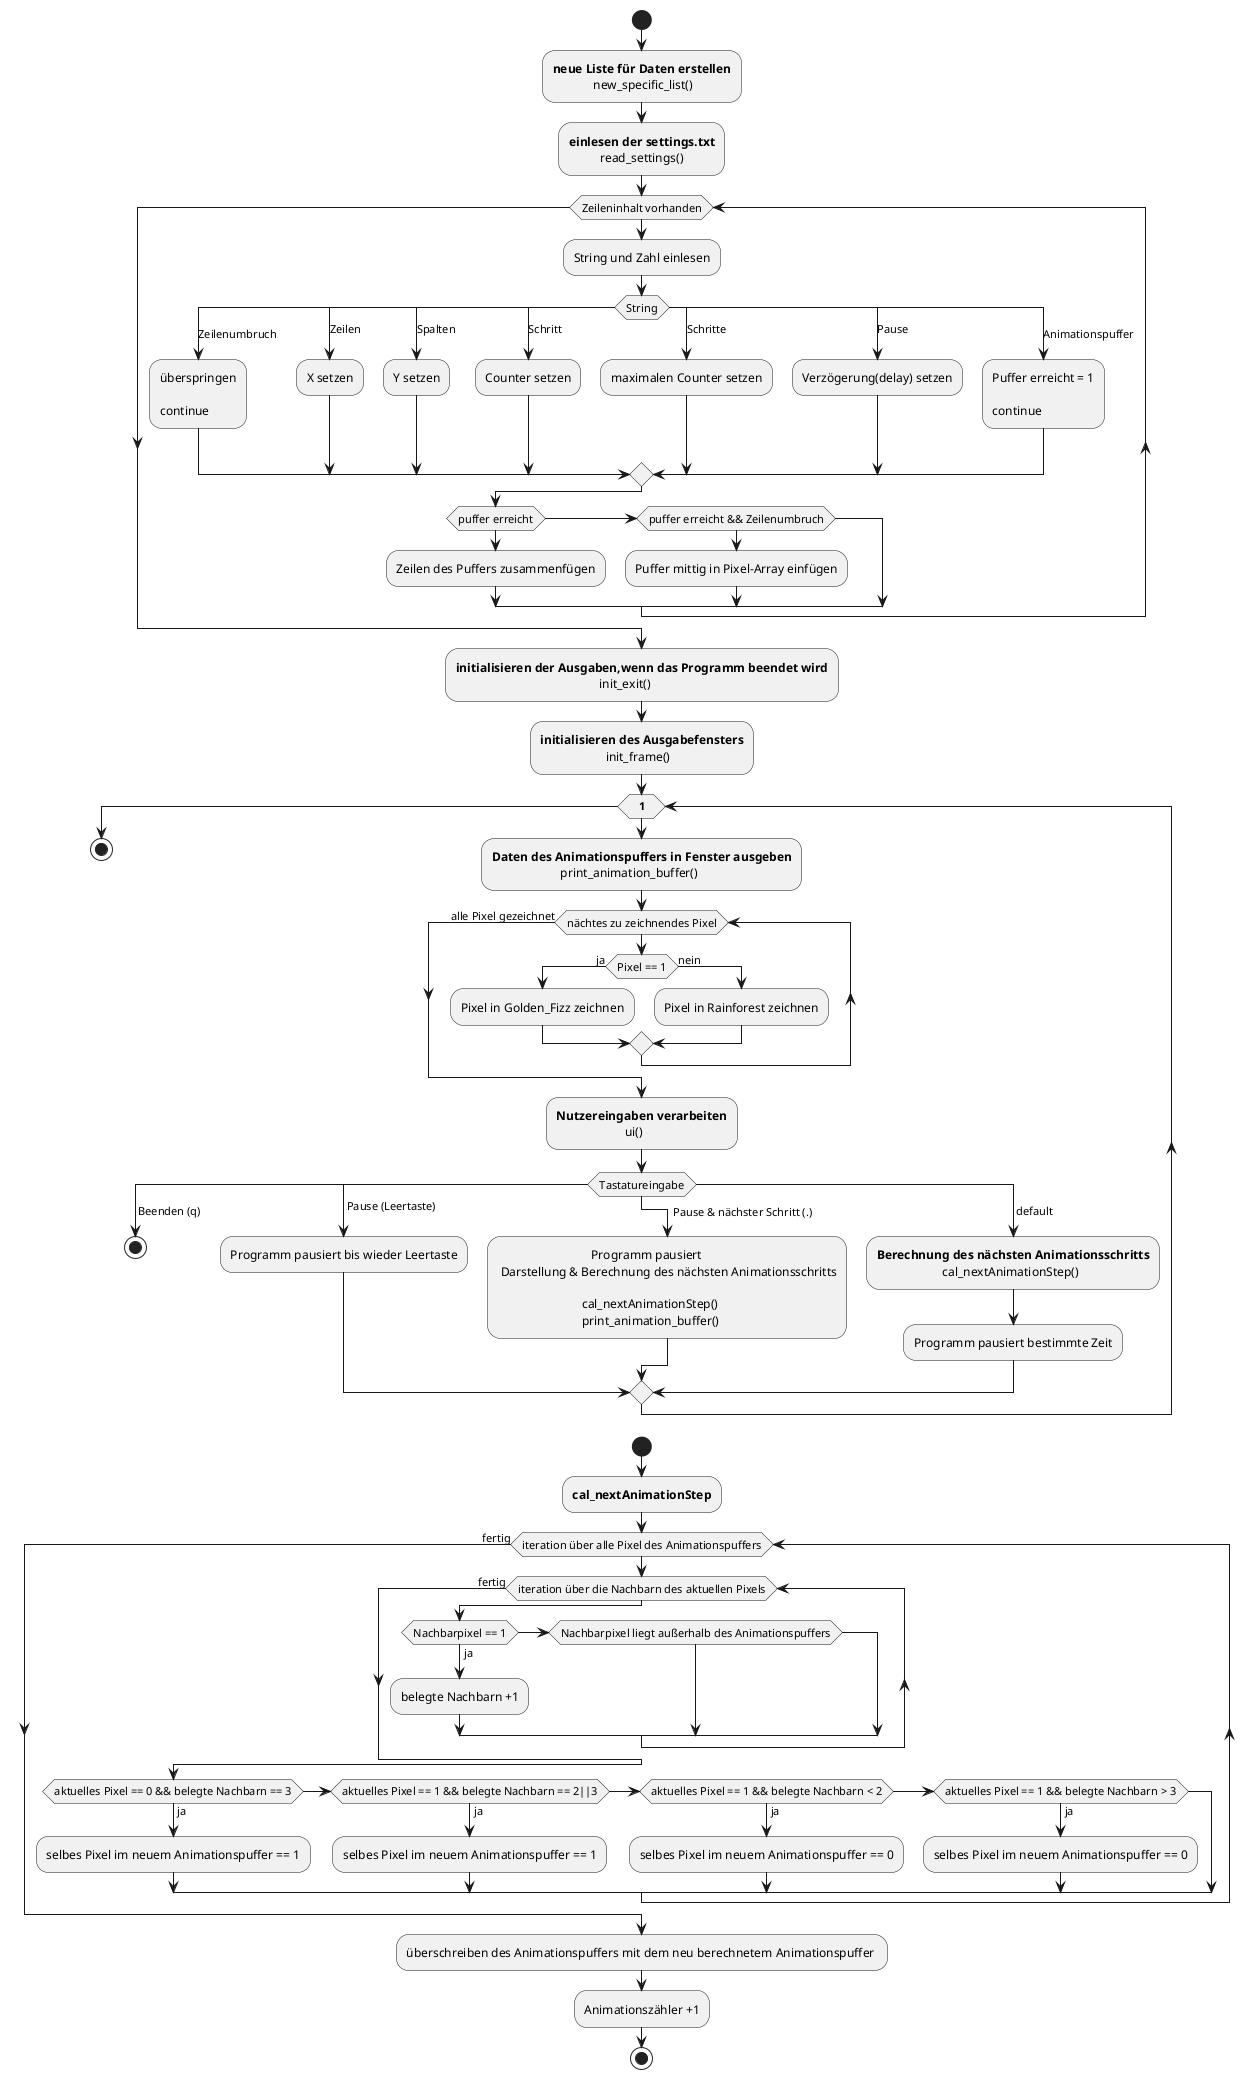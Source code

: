 @startuml
'https://plantuml.com/activity-diagram-beta

start

:**neue Liste für Daten erstellen**
             new_specific_list();
:**einlesen der settings.txt**
          read_settings();
while(Zeileninhalt vorhanden)
:String und Zahl einlesen;
switch(String)
    case (Zeilenumbruch)
    :überspringen

    continue;
    case (Zeilen)
    :X setzen;
    case (Spalten)
    :Y setzen;
    case (Schritt)
    :Counter setzen;
    case (Schritte)
    :maximalen Counter setzen;
    case (Pause)
    :Verzögerung(delay) setzen;
    case (Animationspuffer)
    :Puffer erreicht = 1
    
    continue;
endswitch
if (puffer erreicht)
:Zeilen des Puffers zusammenfügen; 
else if (puffer erreicht && Zeilenumbruch)
:Puffer mittig in Pixel-Array einfügen; 
endif
endwhile

:**initialisieren der Ausgaben,wenn das Programm beendet wird**
                                              init_exit();
:**initialisieren des Ausgabefensters**
                     init_frame();
while (**1**)
:**Daten des Animationspuffers in Fenster ausgeben**
                      print_animation_buffer();
while(nächtes zu zeichnendes Pixel)

if (Pixel == 1) then (ja)
  :Pixel in Golden_Fizz zeichnen;
  else (nein)
  :Pixel in Rainforest zeichnen;
endif

endwhile(alle Pixel gezeichnet)
:**Nutzereingaben verarbeiten**
                      ui();

switch (Tastatureingabe)
case ( Beenden (q))
  stop
case ( Pause (Leertaste))
  :Programm pausiert bis wieder Leertaste;
case (           Pause & nächster Schritt (.) )
  :                              Programm pausiert
   Darstellung & Berechnung des nächsten Animationsschritts

                             cal_nextAnimationStep()
                             print_animation_buffer();

case ( default)
  :**Berechnung des nächsten Animationsschritts**
                       cal_nextAnimationStep();
  :Programm pausiert bestimmte Zeit;


endswitch

endwhile;

stop


start
:**cal_nextAnimationStep**;
while(iteration über alle Pixel des Animationspuffers)
while(iteration über die Nachbarn des aktuellen Pixels)
if(Nachbarpixel == 1) then(ja)
:belegte Nachbarn +1;
elseif(Nachbarpixel liegt außerhalb des Animationspuffers)
endif
endwhile(fertig)
if(aktuelles Pixel == 0 && belegte Nachbarn == 3)then(ja)
:selbes Pixel im neuem Animationspuffer == 1;
elseif(aktuelles Pixel == 1 && belegte Nachbarn == 2||3)then(ja)
:selbes Pixel im neuem Animationspuffer == 1;
elseif(aktuelles Pixel == 1 && belegte Nachbarn < 2)then(ja)
:selbes Pixel im neuem Animationspuffer == 0;
elseif(aktuelles Pixel == 1 && belegte Nachbarn > 3)then(ja)
:selbes Pixel im neuem Animationspuffer == 0;
endif

endwhile(fertig)
:überschreiben des Animationspuffers mit dem neu berechnetem Animationspuffer ;
:Animationszähler +1;
stop


@enduml
